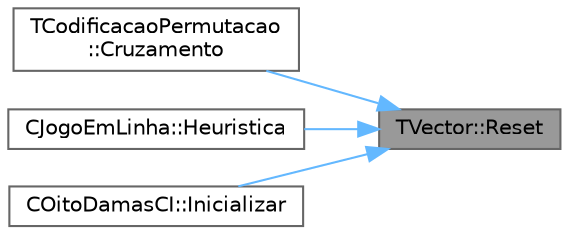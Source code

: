 digraph "TVector::Reset"
{
 // LATEX_PDF_SIZE
  bgcolor="transparent";
  edge [fontname=Helvetica,fontsize=10,labelfontname=Helvetica,labelfontsize=10];
  node [fontname=Helvetica,fontsize=10,shape=box,height=0.2,width=0.4];
  rankdir="RL";
  Node1 [id="Node000001",label="TVector::Reset",height=0.2,width=0.4,color="gray40", fillcolor="grey60", style="filled", fontcolor="black",tooltip="Preenche todo o vetor com um mesmo valor."];
  Node1 -> Node2 [id="edge4_Node000001_Node000002",dir="back",color="steelblue1",style="solid",tooltip=" "];
  Node2 [id="Node000002",label="TCodificacaoPermutacao\l::Cruzamento",height=0.2,width=0.4,color="grey40", fillcolor="white", style="filled",URL="$classTCodificacaoPermutacao.html#a5d189994f033f59a881c985604b959dc",tooltip=" "];
  Node1 -> Node3 [id="edge5_Node000001_Node000003",dir="back",color="steelblue1",style="solid",tooltip=" "];
  Node3 [id="Node000003",label="CJogoEmLinha::Heuristica",height=0.2,width=0.4,color="grey40", fillcolor="white", style="filled",URL="$classCJogoEmLinha.html#afe8d4a92e1840c1436c295c5a13760db",tooltip="Função para calcular quanto falta para o final, o valor da heurística."];
  Node1 -> Node4 [id="edge6_Node000001_Node000004",dir="back",color="steelblue1",style="solid",tooltip=" "];
  Node4 [id="Node000004",label="COitoDamasCI::Inicializar",height=0.2,width=0.4,color="grey40", fillcolor="white", style="filled",URL="$classCOitoDamasCI.html#a5c4340c008bd04f699951906166d19f2",tooltip="Coloca o objecto no estado inicial da procura."];
}
